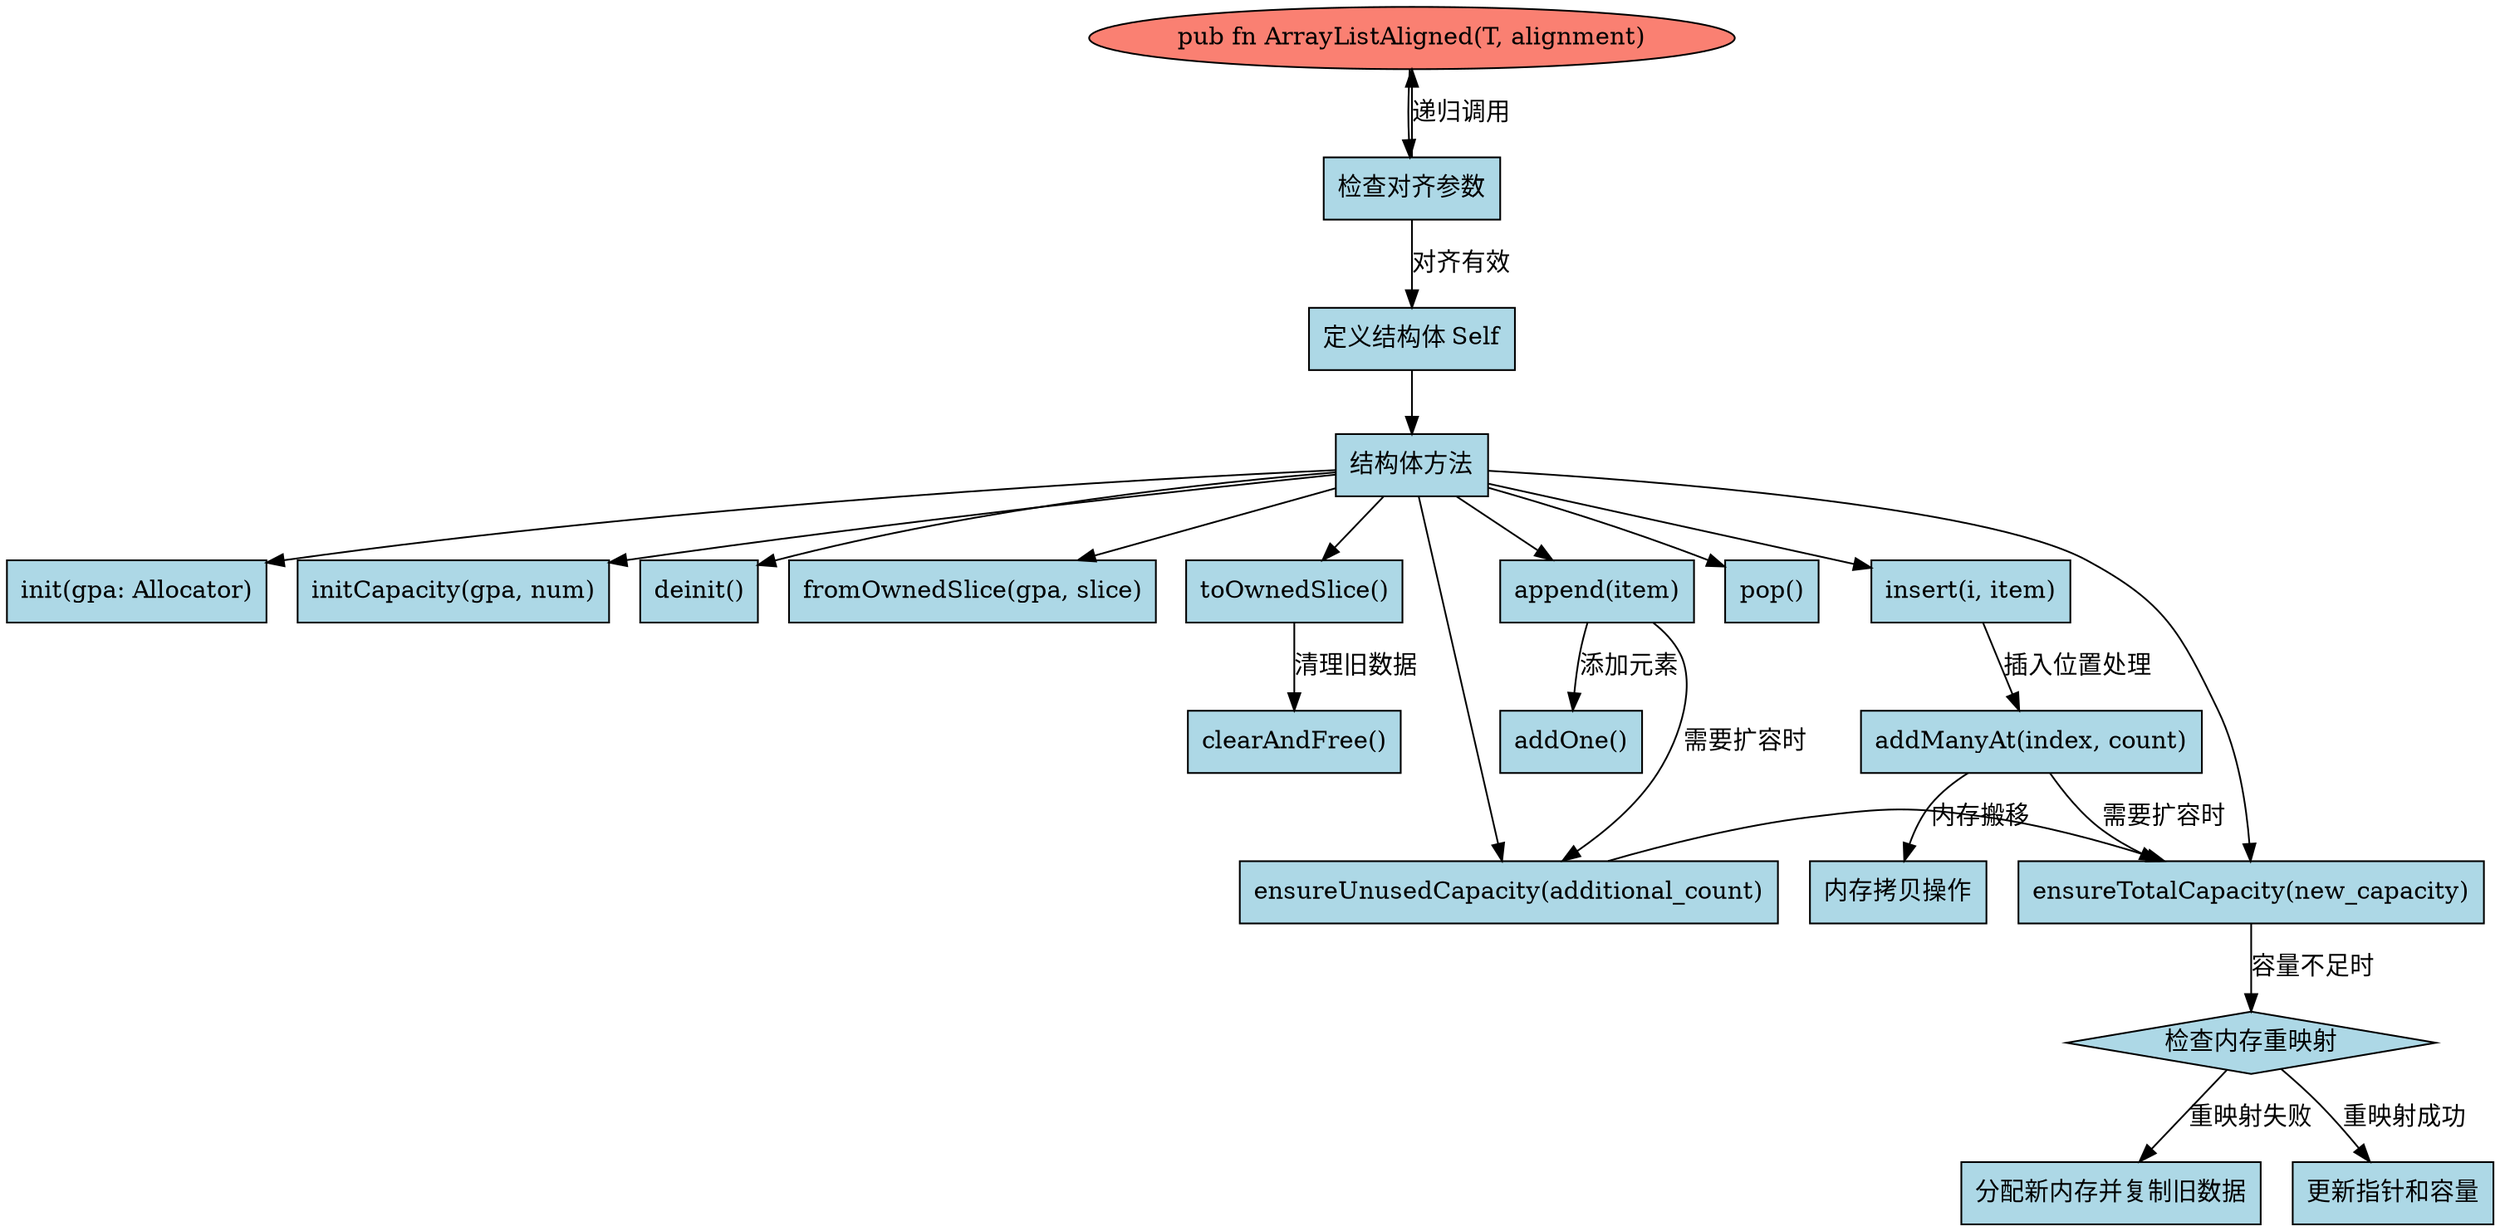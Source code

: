 
digraph ArrayListAligned {
    node [shape=rectangle, style=filled, fillcolor=lightblue];

    // 主函数入口
    ArrayListAligned [label="pub fn ArrayListAligned(T, alignment)", shape=ellipse, fillcolor=salmon];
    CheckAlignment [label="检查对齐参数"];

    // 结构体定义
    DefineStruct [label="定义结构体 Self"];
    Methods [label="结构体方法"];

    // 核心方法
    Init [label="init(gpa: Allocator)"];
    InitCapacity [label="initCapacity(gpa, num)"];
    Deinit [label="deinit()"];
    FromOwnedSlice [label="fromOwnedSlice(gpa, slice)"];
    ToOwnedSlice [label="toOwnedSlice()"];
    Append [label="append(item)"];
    Insert [label="insert(i, item)"];
    Pop [label="pop()"];
    EnsureCapacity [label="ensureTotalCapacity(new_capacity)"];
    EnsureUnusedCapacity [label="ensureUnusedCapacity(additional_count)"];

    // 子流程
    AddOne [label="addOne()"];
    AddManyAt [label="addManyAt(index, count)"];
    RemapCheck [label="检查内存重映射", shape=diamond];
    AllocNewMemory [label="分配新内存并复制旧数据"];

    // 关系定义
    ArrayListAligned -> CheckAlignment;
    CheckAlignment -> DefineStruct [label="对齐有效"];
    CheckAlignment -> ArrayListAligned [label="递归调用"];

    DefineStruct -> Methods;

    Methods -> Init;
    Methods -> InitCapacity;
    Methods -> Deinit;
    Methods -> FromOwnedSlice;
    Methods -> ToOwnedSlice;
    Methods -> Append;
    Methods -> Insert;
    Methods -> Pop;
    Methods -> EnsureCapacity;
    Methods -> EnsureUnusedCapacity;

    Append -> EnsureUnusedCapacity [label="需要扩容时"];
    Append -> AddOne [label="添加元素"];
    
    EnsureUnusedCapacity -> EnsureCapacity;
    EnsureCapacity -> RemapCheck [label="容量不足时"];
    RemapCheck -> AllocNewMemory [label="重映射失败"];
    RemapCheck -> UpdatePointers [label="重映射成功"];

    Insert -> AddManyAt [label="插入位置处理"];
    AddManyAt -> EnsureCapacity [label="需要扩容时"];
    AddManyAt -> MemCopy [label="内存搬移"];

    ToOwnedSlice -> ClearAndFree [label="清理旧数据"];

    // 辅助节点
    UpdatePointers [label="更新指针和容量"];
    MemCopy [label="内存拷贝操作"];
    ClearAndFree [label="clearAndFree()"];

    // 样式调整
    {rank=same; Init; InitCapacity}
    {rank=same; Append; Insert}
    {rank=same; EnsureCapacity; EnsureUnusedCapacity}
}
